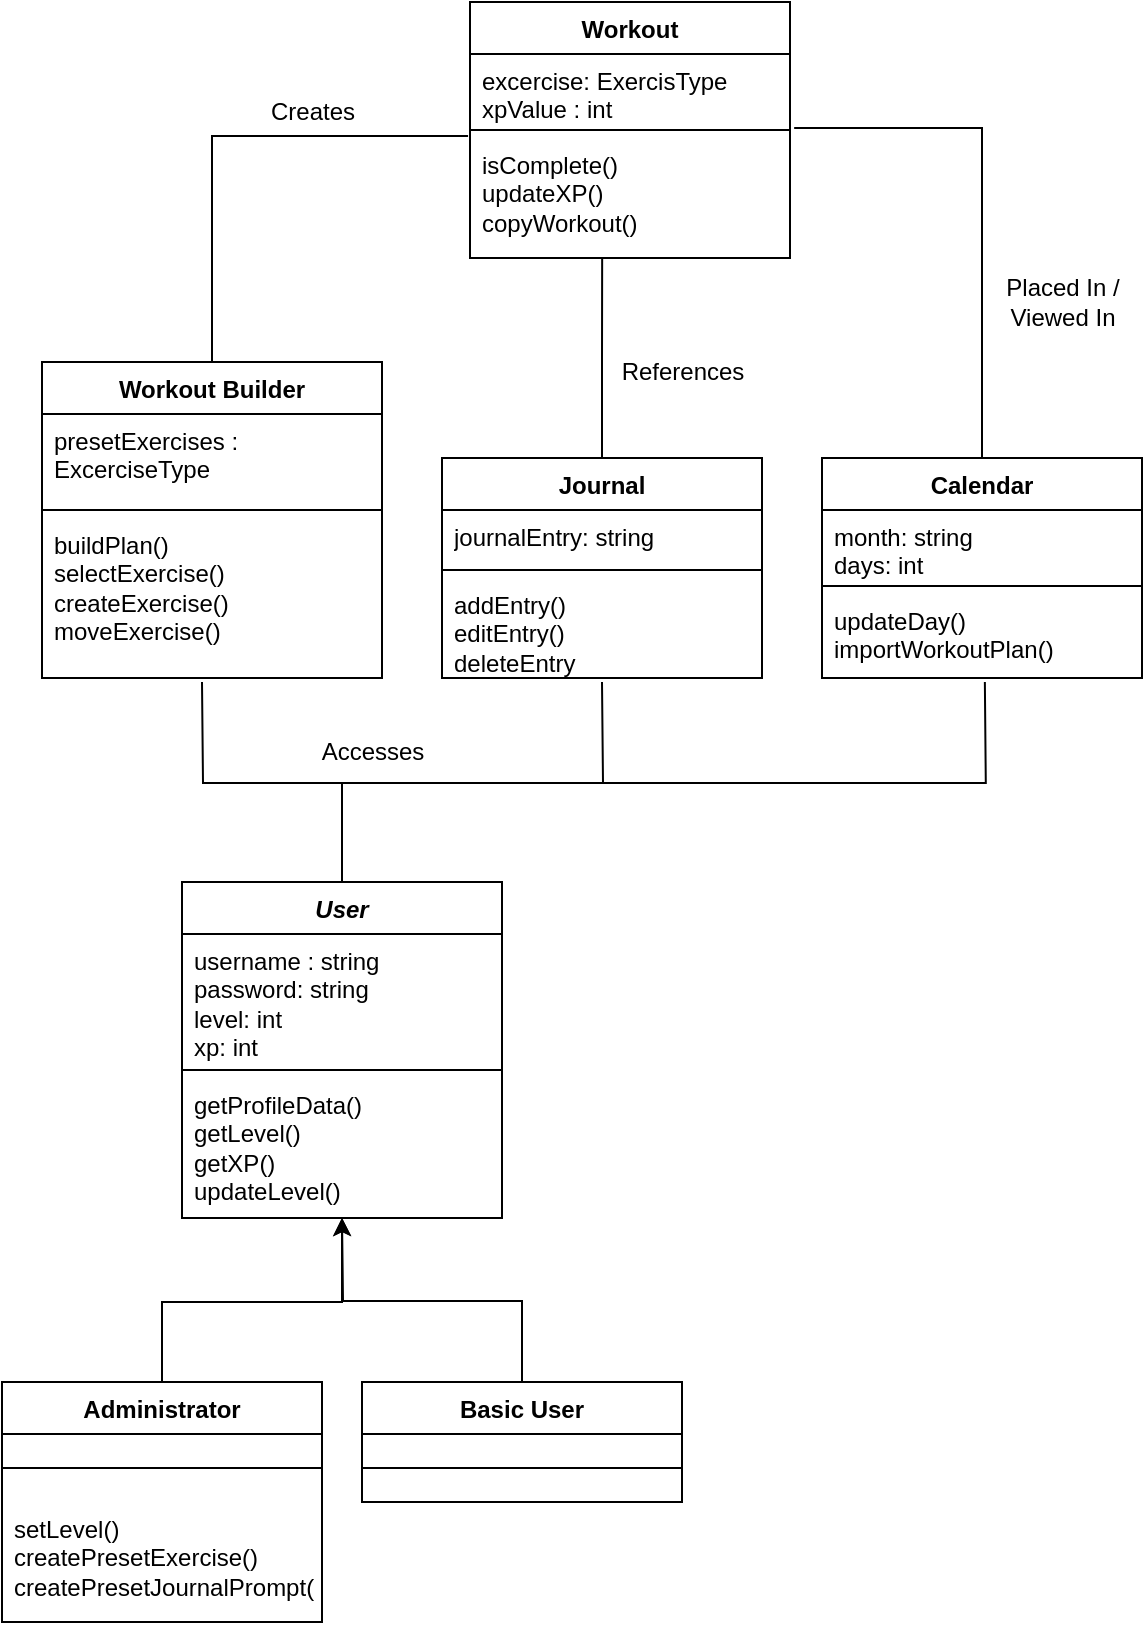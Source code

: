 <mxfile version="23.1.5" type="device">
  <diagram id="C5RBs43oDa-KdzZeNtuy" name="Page-1">
    <mxGraphModel dx="717" dy="1181" grid="1" gridSize="10" guides="1" tooltips="1" connect="1" arrows="1" fold="1" page="1" pageScale="1" pageWidth="827" pageHeight="1169" math="0" shadow="0">
      <root>
        <mxCell id="WIyWlLk6GJQsqaUBKTNV-0" />
        <mxCell id="WIyWlLk6GJQsqaUBKTNV-1" parent="WIyWlLk6GJQsqaUBKTNV-0" />
        <mxCell id="qp4LRZ5GiIfsaPnHpphe-4" value="Workout Builder" style="swimlane;fontStyle=1;align=center;verticalAlign=top;childLayout=stackLayout;horizontal=1;startSize=26;horizontalStack=0;resizeParent=1;resizeParentMax=0;resizeLast=0;collapsible=1;marginBottom=0;whiteSpace=wrap;html=1;" vertex="1" parent="WIyWlLk6GJQsqaUBKTNV-1">
          <mxGeometry x="140" y="310" width="170" height="158" as="geometry" />
        </mxCell>
        <mxCell id="qp4LRZ5GiIfsaPnHpphe-5" value="presetExercises : ExcerciseType" style="text;strokeColor=none;fillColor=none;align=left;verticalAlign=top;spacingLeft=4;spacingRight=4;overflow=hidden;rotatable=0;points=[[0,0.5],[1,0.5]];portConstraint=eastwest;whiteSpace=wrap;html=1;" vertex="1" parent="qp4LRZ5GiIfsaPnHpphe-4">
          <mxGeometry y="26" width="170" height="44" as="geometry" />
        </mxCell>
        <mxCell id="qp4LRZ5GiIfsaPnHpphe-6" value="" style="line;strokeWidth=1;fillColor=none;align=left;verticalAlign=middle;spacingTop=-1;spacingLeft=3;spacingRight=3;rotatable=0;labelPosition=right;points=[];portConstraint=eastwest;strokeColor=inherit;" vertex="1" parent="qp4LRZ5GiIfsaPnHpphe-4">
          <mxGeometry y="70" width="170" height="8" as="geometry" />
        </mxCell>
        <mxCell id="qp4LRZ5GiIfsaPnHpphe-7" value="buildPlan()&lt;br&gt;selectExercise()&lt;br&gt;createExercise()&lt;br&gt;moveExercise()" style="text;strokeColor=none;fillColor=none;align=left;verticalAlign=top;spacingLeft=4;spacingRight=4;overflow=hidden;rotatable=0;points=[[0,0.5],[1,0.5]];portConstraint=eastwest;whiteSpace=wrap;html=1;" vertex="1" parent="qp4LRZ5GiIfsaPnHpphe-4">
          <mxGeometry y="78" width="170" height="80" as="geometry" />
        </mxCell>
        <mxCell id="qp4LRZ5GiIfsaPnHpphe-33" style="edgeStyle=orthogonalEdgeStyle;rounded=0;orthogonalLoop=1;jettySize=auto;html=1;exitX=0.5;exitY=0;exitDx=0;exitDy=0;endArrow=none;endFill=0;" edge="1" parent="WIyWlLk6GJQsqaUBKTNV-1" source="qp4LRZ5GiIfsaPnHpphe-8">
          <mxGeometry relative="1" as="geometry">
            <mxPoint x="220" y="470" as="targetPoint" />
          </mxGeometry>
        </mxCell>
        <mxCell id="qp4LRZ5GiIfsaPnHpphe-44" style="edgeStyle=orthogonalEdgeStyle;rounded=0;orthogonalLoop=1;jettySize=auto;html=1;exitX=0.5;exitY=0;exitDx=0;exitDy=0;endArrow=none;endFill=0;" edge="1" parent="WIyWlLk6GJQsqaUBKTNV-1" source="qp4LRZ5GiIfsaPnHpphe-8">
          <mxGeometry relative="1" as="geometry">
            <mxPoint x="420" y="470" as="targetPoint" />
          </mxGeometry>
        </mxCell>
        <mxCell id="qp4LRZ5GiIfsaPnHpphe-45" style="edgeStyle=orthogonalEdgeStyle;rounded=0;orthogonalLoop=1;jettySize=auto;html=1;exitX=0.5;exitY=0;exitDx=0;exitDy=0;endArrow=none;endFill=0;" edge="1" parent="WIyWlLk6GJQsqaUBKTNV-1" source="qp4LRZ5GiIfsaPnHpphe-8">
          <mxGeometry relative="1" as="geometry">
            <mxPoint x="611.429" y="470" as="targetPoint" />
          </mxGeometry>
        </mxCell>
        <mxCell id="qp4LRZ5GiIfsaPnHpphe-8" value="&lt;i&gt;User&lt;/i&gt;" style="swimlane;fontStyle=1;align=center;verticalAlign=top;childLayout=stackLayout;horizontal=1;startSize=26;horizontalStack=0;resizeParent=1;resizeParentMax=0;resizeLast=0;collapsible=1;marginBottom=0;whiteSpace=wrap;html=1;" vertex="1" parent="WIyWlLk6GJQsqaUBKTNV-1">
          <mxGeometry x="210" y="570" width="160" height="168" as="geometry">
            <mxRectangle x="540" y="200" width="80" height="30" as="alternateBounds" />
          </mxGeometry>
        </mxCell>
        <mxCell id="qp4LRZ5GiIfsaPnHpphe-9" value="username : string&lt;br&gt;password: string&lt;br&gt;level: int&lt;br&gt;xp: int" style="text;strokeColor=none;fillColor=none;align=left;verticalAlign=top;spacingLeft=4;spacingRight=4;overflow=hidden;rotatable=0;points=[[0,0.5],[1,0.5]];portConstraint=eastwest;whiteSpace=wrap;html=1;" vertex="1" parent="qp4LRZ5GiIfsaPnHpphe-8">
          <mxGeometry y="26" width="160" height="64" as="geometry" />
        </mxCell>
        <mxCell id="qp4LRZ5GiIfsaPnHpphe-10" value="" style="line;strokeWidth=1;fillColor=none;align=left;verticalAlign=middle;spacingTop=-1;spacingLeft=3;spacingRight=3;rotatable=0;labelPosition=right;points=[];portConstraint=eastwest;strokeColor=inherit;" vertex="1" parent="qp4LRZ5GiIfsaPnHpphe-8">
          <mxGeometry y="90" width="160" height="8" as="geometry" />
        </mxCell>
        <mxCell id="qp4LRZ5GiIfsaPnHpphe-11" value="getProfileData()&lt;br&gt;getLevel()&lt;br&gt;getXP()&lt;br&gt;updateLevel()" style="text;strokeColor=none;fillColor=none;align=left;verticalAlign=top;spacingLeft=4;spacingRight=4;overflow=hidden;rotatable=0;points=[[0,0.5],[1,0.5]];portConstraint=eastwest;whiteSpace=wrap;html=1;" vertex="1" parent="qp4LRZ5GiIfsaPnHpphe-8">
          <mxGeometry y="98" width="160" height="70" as="geometry" />
        </mxCell>
        <mxCell id="qp4LRZ5GiIfsaPnHpphe-12" value="Calendar" style="swimlane;fontStyle=1;align=center;verticalAlign=top;childLayout=stackLayout;horizontal=1;startSize=26;horizontalStack=0;resizeParent=1;resizeParentMax=0;resizeLast=0;collapsible=1;marginBottom=0;whiteSpace=wrap;html=1;" vertex="1" parent="WIyWlLk6GJQsqaUBKTNV-1">
          <mxGeometry x="530" y="358" width="160" height="110" as="geometry" />
        </mxCell>
        <mxCell id="qp4LRZ5GiIfsaPnHpphe-13" value="month: string&lt;br&gt;days: int" style="text;strokeColor=none;fillColor=none;align=left;verticalAlign=top;spacingLeft=4;spacingRight=4;overflow=hidden;rotatable=0;points=[[0,0.5],[1,0.5]];portConstraint=eastwest;whiteSpace=wrap;html=1;" vertex="1" parent="qp4LRZ5GiIfsaPnHpphe-12">
          <mxGeometry y="26" width="160" height="34" as="geometry" />
        </mxCell>
        <mxCell id="qp4LRZ5GiIfsaPnHpphe-14" value="" style="line;strokeWidth=1;fillColor=none;align=left;verticalAlign=middle;spacingTop=-1;spacingLeft=3;spacingRight=3;rotatable=0;labelPosition=right;points=[];portConstraint=eastwest;strokeColor=inherit;" vertex="1" parent="qp4LRZ5GiIfsaPnHpphe-12">
          <mxGeometry y="60" width="160" height="8" as="geometry" />
        </mxCell>
        <mxCell id="qp4LRZ5GiIfsaPnHpphe-15" value="updateDay()&lt;br&gt;importWorkoutPlan()" style="text;strokeColor=none;fillColor=none;align=left;verticalAlign=top;spacingLeft=4;spacingRight=4;overflow=hidden;rotatable=0;points=[[0,0.5],[1,0.5]];portConstraint=eastwest;whiteSpace=wrap;html=1;" vertex="1" parent="qp4LRZ5GiIfsaPnHpphe-12">
          <mxGeometry y="68" width="160" height="42" as="geometry" />
        </mxCell>
        <mxCell id="qp4LRZ5GiIfsaPnHpphe-16" value="Journal" style="swimlane;fontStyle=1;align=center;verticalAlign=top;childLayout=stackLayout;horizontal=1;startSize=26;horizontalStack=0;resizeParent=1;resizeParentMax=0;resizeLast=0;collapsible=1;marginBottom=0;whiteSpace=wrap;html=1;" vertex="1" parent="WIyWlLk6GJQsqaUBKTNV-1">
          <mxGeometry x="340" y="358" width="160" height="110" as="geometry" />
        </mxCell>
        <mxCell id="qp4LRZ5GiIfsaPnHpphe-17" value="journalEntry: string" style="text;strokeColor=none;fillColor=none;align=left;verticalAlign=top;spacingLeft=4;spacingRight=4;overflow=hidden;rotatable=0;points=[[0,0.5],[1,0.5]];portConstraint=eastwest;whiteSpace=wrap;html=1;" vertex="1" parent="qp4LRZ5GiIfsaPnHpphe-16">
          <mxGeometry y="26" width="160" height="26" as="geometry" />
        </mxCell>
        <mxCell id="qp4LRZ5GiIfsaPnHpphe-18" value="" style="line;strokeWidth=1;fillColor=none;align=left;verticalAlign=middle;spacingTop=-1;spacingLeft=3;spacingRight=3;rotatable=0;labelPosition=right;points=[];portConstraint=eastwest;strokeColor=inherit;" vertex="1" parent="qp4LRZ5GiIfsaPnHpphe-16">
          <mxGeometry y="52" width="160" height="8" as="geometry" />
        </mxCell>
        <mxCell id="qp4LRZ5GiIfsaPnHpphe-19" value="addEntry()&lt;br&gt;editEntry()&lt;br&gt;deleteEntry" style="text;strokeColor=none;fillColor=none;align=left;verticalAlign=top;spacingLeft=4;spacingRight=4;overflow=hidden;rotatable=0;points=[[0,0.5],[1,0.5]];portConstraint=eastwest;whiteSpace=wrap;html=1;" vertex="1" parent="qp4LRZ5GiIfsaPnHpphe-16">
          <mxGeometry y="60" width="160" height="50" as="geometry" />
        </mxCell>
        <mxCell id="qp4LRZ5GiIfsaPnHpphe-27" style="edgeStyle=orthogonalEdgeStyle;rounded=0;orthogonalLoop=1;jettySize=auto;html=1;entryX=0.5;entryY=1;entryDx=0;entryDy=0;" edge="1" parent="WIyWlLk6GJQsqaUBKTNV-1" source="qp4LRZ5GiIfsaPnHpphe-20" target="qp4LRZ5GiIfsaPnHpphe-8">
          <mxGeometry relative="1" as="geometry">
            <Array as="points">
              <mxPoint x="200" y="780" />
              <mxPoint x="290" y="780" />
            </Array>
          </mxGeometry>
        </mxCell>
        <mxCell id="qp4LRZ5GiIfsaPnHpphe-20" value="Administrator" style="swimlane;fontStyle=1;align=center;verticalAlign=top;childLayout=stackLayout;horizontal=1;startSize=26;horizontalStack=0;resizeParent=1;resizeParentMax=0;resizeLast=0;collapsible=1;marginBottom=0;whiteSpace=wrap;html=1;" vertex="1" parent="WIyWlLk6GJQsqaUBKTNV-1">
          <mxGeometry x="120" y="820" width="160" height="120" as="geometry" />
        </mxCell>
        <mxCell id="qp4LRZ5GiIfsaPnHpphe-22" value="" style="line;strokeWidth=1;fillColor=none;align=left;verticalAlign=middle;spacingTop=-1;spacingLeft=3;spacingRight=3;rotatable=0;labelPosition=right;points=[];portConstraint=eastwest;strokeColor=inherit;" vertex="1" parent="qp4LRZ5GiIfsaPnHpphe-20">
          <mxGeometry y="26" width="160" height="34" as="geometry" />
        </mxCell>
        <mxCell id="qp4LRZ5GiIfsaPnHpphe-23" value="setLevel()&lt;br&gt;createPresetExercise()&lt;br&gt;createPresetJournalPrompt()" style="text;strokeColor=none;fillColor=none;align=left;verticalAlign=top;spacingLeft=4;spacingRight=4;overflow=hidden;rotatable=0;points=[[0,0.5],[1,0.5]];portConstraint=eastwest;whiteSpace=wrap;html=1;" vertex="1" parent="qp4LRZ5GiIfsaPnHpphe-20">
          <mxGeometry y="60" width="160" height="60" as="geometry" />
        </mxCell>
        <mxCell id="qp4LRZ5GiIfsaPnHpphe-32" style="edgeStyle=orthogonalEdgeStyle;rounded=0;orthogonalLoop=1;jettySize=auto;html=1;exitX=0.5;exitY=0;exitDx=0;exitDy=0;" edge="1" parent="WIyWlLk6GJQsqaUBKTNV-1" source="qp4LRZ5GiIfsaPnHpphe-28">
          <mxGeometry relative="1" as="geometry">
            <mxPoint x="290" y="738" as="targetPoint" />
            <mxPoint x="380" y="781" as="sourcePoint" />
          </mxGeometry>
        </mxCell>
        <mxCell id="qp4LRZ5GiIfsaPnHpphe-28" value="Basic User" style="swimlane;fontStyle=1;align=center;verticalAlign=top;childLayout=stackLayout;horizontal=1;startSize=26;horizontalStack=0;resizeParent=1;resizeParentMax=0;resizeLast=0;collapsible=1;marginBottom=0;whiteSpace=wrap;html=1;" vertex="1" parent="WIyWlLk6GJQsqaUBKTNV-1">
          <mxGeometry x="300" y="820" width="160" height="60" as="geometry" />
        </mxCell>
        <mxCell id="qp4LRZ5GiIfsaPnHpphe-29" value="" style="line;strokeWidth=1;fillColor=none;align=left;verticalAlign=middle;spacingTop=-1;spacingLeft=3;spacingRight=3;rotatable=0;labelPosition=right;points=[];portConstraint=eastwest;strokeColor=inherit;" vertex="1" parent="qp4LRZ5GiIfsaPnHpphe-28">
          <mxGeometry y="26" width="160" height="34" as="geometry" />
        </mxCell>
        <mxCell id="qp4LRZ5GiIfsaPnHpphe-36" value="Accesses" style="text;html=1;align=center;verticalAlign=middle;resizable=0;points=[];autosize=1;strokeColor=none;fillColor=none;" vertex="1" parent="WIyWlLk6GJQsqaUBKTNV-1">
          <mxGeometry x="270" y="490" width="70" height="30" as="geometry" />
        </mxCell>
        <mxCell id="qp4LRZ5GiIfsaPnHpphe-38" value="Workout" style="swimlane;fontStyle=1;align=center;verticalAlign=top;childLayout=stackLayout;horizontal=1;startSize=26;horizontalStack=0;resizeParent=1;resizeParentMax=0;resizeLast=0;collapsible=1;marginBottom=0;whiteSpace=wrap;html=1;" vertex="1" parent="WIyWlLk6GJQsqaUBKTNV-1">
          <mxGeometry x="354" y="130" width="160" height="128" as="geometry" />
        </mxCell>
        <mxCell id="qp4LRZ5GiIfsaPnHpphe-39" value="excercise: ExercisType&lt;br&gt;xpValue : int" style="text;strokeColor=none;fillColor=none;align=left;verticalAlign=top;spacingLeft=4;spacingRight=4;overflow=hidden;rotatable=0;points=[[0,0.5],[1,0.5]];portConstraint=eastwest;whiteSpace=wrap;html=1;" vertex="1" parent="qp4LRZ5GiIfsaPnHpphe-38">
          <mxGeometry y="26" width="160" height="34" as="geometry" />
        </mxCell>
        <mxCell id="qp4LRZ5GiIfsaPnHpphe-40" value="" style="line;strokeWidth=1;fillColor=none;align=left;verticalAlign=middle;spacingTop=-1;spacingLeft=3;spacingRight=3;rotatable=0;labelPosition=right;points=[];portConstraint=eastwest;strokeColor=inherit;" vertex="1" parent="qp4LRZ5GiIfsaPnHpphe-38">
          <mxGeometry y="60" width="160" height="8" as="geometry" />
        </mxCell>
        <mxCell id="qp4LRZ5GiIfsaPnHpphe-41" value="isComplete()&lt;br&gt;updateXP()&lt;div&gt;copyWorkout()&lt;/div&gt;" style="text;strokeColor=none;fillColor=none;align=left;verticalAlign=top;spacingLeft=4;spacingRight=4;overflow=hidden;rotatable=0;points=[[0,0.5],[1,0.5]];portConstraint=eastwest;whiteSpace=wrap;html=1;" vertex="1" parent="qp4LRZ5GiIfsaPnHpphe-38">
          <mxGeometry y="68" width="160" height="60" as="geometry" />
        </mxCell>
        <mxCell id="qp4LRZ5GiIfsaPnHpphe-48" style="edgeStyle=orthogonalEdgeStyle;rounded=0;orthogonalLoop=1;jettySize=auto;html=1;exitX=0.5;exitY=0;exitDx=0;exitDy=0;entryX=-0.006;entryY=1.206;entryDx=0;entryDy=0;entryPerimeter=0;endArrow=none;endFill=0;" edge="1" parent="WIyWlLk6GJQsqaUBKTNV-1" source="qp4LRZ5GiIfsaPnHpphe-4" target="qp4LRZ5GiIfsaPnHpphe-39">
          <mxGeometry relative="1" as="geometry" />
        </mxCell>
        <mxCell id="qp4LRZ5GiIfsaPnHpphe-49" style="edgeStyle=orthogonalEdgeStyle;rounded=0;orthogonalLoop=1;jettySize=auto;html=1;exitX=0.5;exitY=0;exitDx=0;exitDy=0;entryX=0.413;entryY=1;entryDx=0;entryDy=0;entryPerimeter=0;endArrow=none;endFill=0;" edge="1" parent="WIyWlLk6GJQsqaUBKTNV-1" source="qp4LRZ5GiIfsaPnHpphe-16" target="qp4LRZ5GiIfsaPnHpphe-41">
          <mxGeometry relative="1" as="geometry" />
        </mxCell>
        <mxCell id="qp4LRZ5GiIfsaPnHpphe-50" style="edgeStyle=orthogonalEdgeStyle;rounded=0;orthogonalLoop=1;jettySize=auto;html=1;exitX=0.5;exitY=0;exitDx=0;exitDy=0;entryX=1.013;entryY=1.088;entryDx=0;entryDy=0;entryPerimeter=0;endArrow=none;endFill=0;" edge="1" parent="WIyWlLk6GJQsqaUBKTNV-1" source="qp4LRZ5GiIfsaPnHpphe-12" target="qp4LRZ5GiIfsaPnHpphe-39">
          <mxGeometry relative="1" as="geometry" />
        </mxCell>
        <mxCell id="qp4LRZ5GiIfsaPnHpphe-51" value="Creates" style="text;html=1;align=center;verticalAlign=middle;resizable=0;points=[];autosize=1;strokeColor=none;fillColor=none;" vertex="1" parent="WIyWlLk6GJQsqaUBKTNV-1">
          <mxGeometry x="240" y="170" width="70" height="30" as="geometry" />
        </mxCell>
        <mxCell id="qp4LRZ5GiIfsaPnHpphe-53" value="References" style="text;html=1;align=center;verticalAlign=middle;resizable=0;points=[];autosize=1;strokeColor=none;fillColor=none;" vertex="1" parent="WIyWlLk6GJQsqaUBKTNV-1">
          <mxGeometry x="420" y="300" width="80" height="30" as="geometry" />
        </mxCell>
        <mxCell id="qp4LRZ5GiIfsaPnHpphe-54" value="Placed In / &lt;br&gt;Viewed In" style="text;html=1;align=center;verticalAlign=middle;resizable=0;points=[];autosize=1;strokeColor=none;fillColor=none;" vertex="1" parent="WIyWlLk6GJQsqaUBKTNV-1">
          <mxGeometry x="610" y="260" width="80" height="40" as="geometry" />
        </mxCell>
      </root>
    </mxGraphModel>
  </diagram>
</mxfile>
